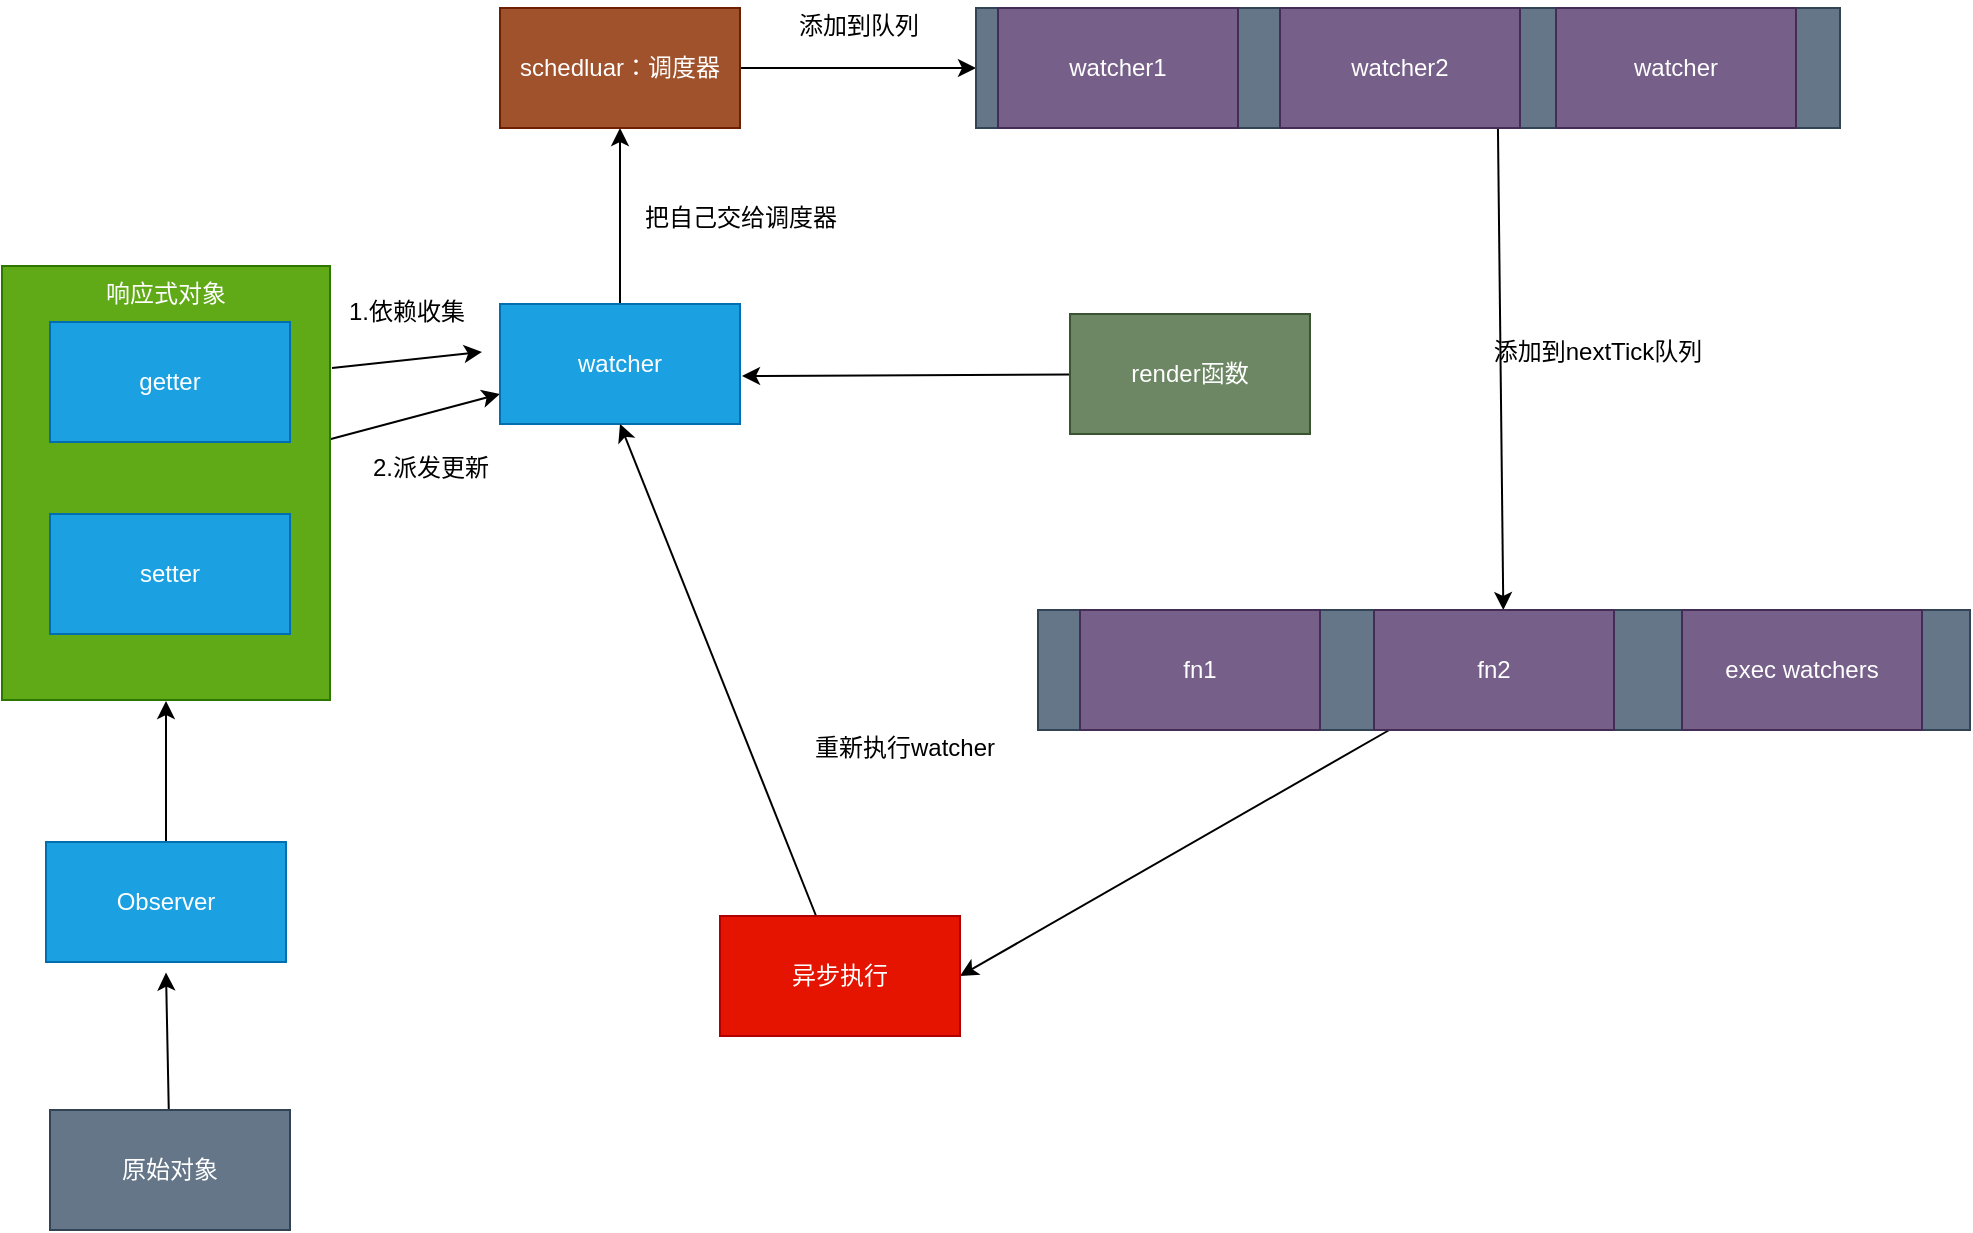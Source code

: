 <mxfile>
    <diagram id="3ddTFUABGyAi5HCVPx40" name="Page-1">
        <mxGraphModel dx="1897" dy="1615" grid="0" gridSize="10" guides="1" tooltips="1" connect="1" arrows="1" fold="1" page="0" pageScale="1" pageWidth="1169" pageHeight="827" math="0" shadow="0">
            <root>
                <mxCell id="0"/>
                <mxCell id="1" parent="0"/>
                <mxCell id="38" style="edgeStyle=none;html=1;entryX=0;entryY=0.75;entryDx=0;entryDy=0;" edge="1" parent="1" source="2" target="10">
                    <mxGeometry relative="1" as="geometry"/>
                </mxCell>
                <mxCell id="2" value="响应式对象" style="rounded=0;whiteSpace=wrap;html=1;verticalAlign=top;fillColor=#60a917;fontColor=#ffffff;strokeColor=#2D7600;" vertex="1" parent="1">
                    <mxGeometry x="-618" y="-494" width="164" height="217" as="geometry"/>
                </mxCell>
                <mxCell id="3" value="getter" style="rounded=0;whiteSpace=wrap;html=1;fillColor=#1ba1e2;fontColor=#ffffff;strokeColor=#006EAF;" vertex="1" parent="1">
                    <mxGeometry x="-594" y="-466" width="120" height="60" as="geometry"/>
                </mxCell>
                <mxCell id="4" value="setter" style="rounded=0;whiteSpace=wrap;html=1;fillColor=#1ba1e2;fontColor=#ffffff;strokeColor=#006EAF;" vertex="1" parent="1">
                    <mxGeometry x="-594" y="-370" width="120" height="60" as="geometry"/>
                </mxCell>
                <mxCell id="6" style="edgeStyle=none;html=1;" edge="1" parent="1" source="5">
                    <mxGeometry relative="1" as="geometry">
                        <mxPoint x="-536" y="-140.711" as="targetPoint"/>
                    </mxGeometry>
                </mxCell>
                <mxCell id="5" value="原始对象" style="rounded=0;whiteSpace=wrap;html=1;fillColor=#647687;fontColor=#ffffff;strokeColor=#314354;" vertex="1" parent="1">
                    <mxGeometry x="-594" y="-72" width="120" height="60" as="geometry"/>
                </mxCell>
                <mxCell id="8" style="edgeStyle=none;html=1;" edge="1" parent="1" source="7">
                    <mxGeometry relative="1" as="geometry">
                        <mxPoint x="-536" y="-276.47" as="targetPoint"/>
                    </mxGeometry>
                </mxCell>
                <mxCell id="7" value="Observer" style="rounded=0;whiteSpace=wrap;html=1;fillColor=#1ba1e2;fontColor=#ffffff;strokeColor=#006EAF;" vertex="1" parent="1">
                    <mxGeometry x="-596" y="-206" width="120" height="60" as="geometry"/>
                </mxCell>
                <mxCell id="9" value="" style="endArrow=classic;html=1;" edge="1" parent="1">
                    <mxGeometry width="50" height="50" relative="1" as="geometry">
                        <mxPoint x="-453" y="-443" as="sourcePoint"/>
                        <mxPoint x="-378" y="-451" as="targetPoint"/>
                        <Array as="points"/>
                    </mxGeometry>
                </mxCell>
                <mxCell id="18" style="edgeStyle=none;html=1;entryX=0.5;entryY=1;entryDx=0;entryDy=0;" edge="1" parent="1" source="10" target="17">
                    <mxGeometry relative="1" as="geometry"/>
                </mxCell>
                <mxCell id="10" value="watcher" style="rounded=0;whiteSpace=wrap;html=1;fillColor=#1ba1e2;fontColor=#ffffff;strokeColor=#006EAF;" vertex="1" parent="1">
                    <mxGeometry x="-369" y="-475" width="120" height="60" as="geometry"/>
                </mxCell>
                <mxCell id="11" value="1.依赖收集" style="text;html=1;align=center;verticalAlign=middle;resizable=0;points=[];autosize=1;strokeColor=none;fillColor=none;" vertex="1" parent="1">
                    <mxGeometry x="-454" y="-484" width="76" height="26" as="geometry"/>
                </mxCell>
                <mxCell id="14" value="2.派发更新" style="text;html=1;align=center;verticalAlign=middle;resizable=0;points=[];autosize=1;strokeColor=none;fillColor=none;" vertex="1" parent="1">
                    <mxGeometry x="-442" y="-406" width="76" height="26" as="geometry"/>
                </mxCell>
                <mxCell id="16" style="edgeStyle=none;html=1;" edge="1" parent="1" source="15">
                    <mxGeometry relative="1" as="geometry">
                        <mxPoint x="-248" y="-439" as="targetPoint"/>
                    </mxGeometry>
                </mxCell>
                <mxCell id="15" value="render函数" style="rounded=0;whiteSpace=wrap;html=1;fillColor=#6d8764;fontColor=#ffffff;strokeColor=#3A5431;" vertex="1" parent="1">
                    <mxGeometry x="-84" y="-470" width="120" height="60" as="geometry"/>
                </mxCell>
                <mxCell id="21" style="edgeStyle=none;html=1;entryX=0;entryY=0.5;entryDx=0;entryDy=0;" edge="1" parent="1" source="17" target="20">
                    <mxGeometry relative="1" as="geometry"/>
                </mxCell>
                <mxCell id="17" value="schedluar：调度器" style="rounded=0;whiteSpace=wrap;html=1;fillColor=#a0522d;fontColor=#ffffff;strokeColor=#6D1F00;" vertex="1" parent="1">
                    <mxGeometry x="-369" y="-623" width="120" height="60" as="geometry"/>
                </mxCell>
                <mxCell id="19" value="把自己交给调度器" style="text;html=1;align=center;verticalAlign=middle;resizable=0;points=[];autosize=1;strokeColor=none;fillColor=none;" vertex="1" parent="1">
                    <mxGeometry x="-306" y="-531" width="114" height="26" as="geometry"/>
                </mxCell>
                <mxCell id="42" style="edgeStyle=none;html=1;exitX=0.908;exitY=0.984;exitDx=0;exitDy=0;exitPerimeter=0;" edge="1" parent="1" source="24" target="26">
                    <mxGeometry relative="1" as="geometry"/>
                </mxCell>
                <mxCell id="20" value="" style="rounded=0;whiteSpace=wrap;html=1;fillColor=#647687;fontColor=#ffffff;strokeColor=#314354;" vertex="1" parent="1">
                    <mxGeometry x="-131" y="-623" width="432" height="60" as="geometry"/>
                </mxCell>
                <mxCell id="22" value="添加到队列" style="text;html=1;align=center;verticalAlign=middle;resizable=0;points=[];autosize=1;strokeColor=none;fillColor=none;" vertex="1" parent="1">
                    <mxGeometry x="-229" y="-627" width="78" height="26" as="geometry"/>
                </mxCell>
                <mxCell id="23" value="watcher1" style="rounded=0;whiteSpace=wrap;html=1;fillColor=#76608a;fontColor=#ffffff;strokeColor=#432D57;" vertex="1" parent="1">
                    <mxGeometry x="-120" y="-623" width="120" height="60" as="geometry"/>
                </mxCell>
                <mxCell id="24" value="watcher2" style="rounded=0;whiteSpace=wrap;html=1;fillColor=#76608a;fontColor=#ffffff;strokeColor=#432D57;" vertex="1" parent="1">
                    <mxGeometry x="21" y="-623" width="120" height="60" as="geometry"/>
                </mxCell>
                <mxCell id="25" value="watcher" style="rounded=0;whiteSpace=wrap;html=1;fillColor=#76608a;fontColor=#ffffff;strokeColor=#432D57;" vertex="1" parent="1">
                    <mxGeometry x="159" y="-623" width="120" height="60" as="geometry"/>
                </mxCell>
                <mxCell id="26" value="" style="rounded=0;whiteSpace=wrap;html=1;fillColor=#647687;fontColor=#ffffff;strokeColor=#314354;" vertex="1" parent="1">
                    <mxGeometry x="-100" y="-322" width="466" height="60" as="geometry"/>
                </mxCell>
                <mxCell id="27" value="fn1" style="rounded=0;whiteSpace=wrap;html=1;fillColor=#76608a;fontColor=#ffffff;strokeColor=#432D57;" vertex="1" parent="1">
                    <mxGeometry x="-79" y="-322" width="120" height="60" as="geometry"/>
                </mxCell>
                <mxCell id="40" style="edgeStyle=none;html=1;entryX=1;entryY=0.5;entryDx=0;entryDy=0;" edge="1" parent="1" source="28" target="32">
                    <mxGeometry relative="1" as="geometry"/>
                </mxCell>
                <mxCell id="28" value="fn2" style="rounded=0;whiteSpace=wrap;html=1;fillColor=#76608a;fontColor=#ffffff;strokeColor=#432D57;" vertex="1" parent="1">
                    <mxGeometry x="68" y="-322" width="120" height="60" as="geometry"/>
                </mxCell>
                <mxCell id="29" value="exec watchers" style="rounded=0;whiteSpace=wrap;html=1;fillColor=#76608a;fontColor=#ffffff;strokeColor=#432D57;" vertex="1" parent="1">
                    <mxGeometry x="222" y="-322" width="120" height="60" as="geometry"/>
                </mxCell>
                <mxCell id="31" value="添加到nextTick队列" style="text;strokeColor=none;align=center;fillColor=none;html=1;verticalAlign=middle;whiteSpace=wrap;rounded=0;" vertex="1" parent="1">
                    <mxGeometry x="105" y="-466" width="149.82" height="30" as="geometry"/>
                </mxCell>
                <mxCell id="39" style="edgeStyle=none;html=1;entryX=0.5;entryY=1;entryDx=0;entryDy=0;" edge="1" parent="1" source="32" target="10">
                    <mxGeometry relative="1" as="geometry"/>
                </mxCell>
                <mxCell id="32" value="异步执行" style="rounded=0;whiteSpace=wrap;html=1;fillColor=#e51400;fontColor=#ffffff;strokeColor=#B20000;" vertex="1" parent="1">
                    <mxGeometry x="-259" y="-169" width="120" height="60" as="geometry"/>
                </mxCell>
                <mxCell id="35" value="重新执行watcher" style="text;html=1;align=center;verticalAlign=middle;resizable=0;points=[];autosize=1;strokeColor=none;fillColor=none;" vertex="1" parent="1">
                    <mxGeometry x="-221" y="-266" width="108" height="26" as="geometry"/>
                </mxCell>
            </root>
        </mxGraphModel>
    </diagram>
</mxfile>